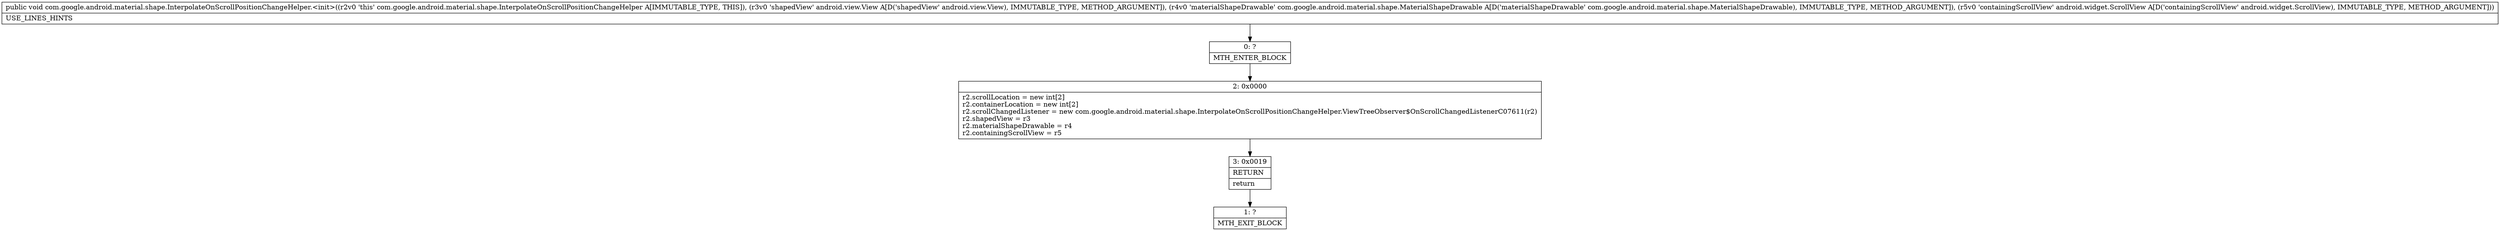 digraph "CFG forcom.google.android.material.shape.InterpolateOnScrollPositionChangeHelper.\<init\>(Landroid\/view\/View;Lcom\/google\/android\/material\/shape\/MaterialShapeDrawable;Landroid\/widget\/ScrollView;)V" {
Node_0 [shape=record,label="{0\:\ ?|MTH_ENTER_BLOCK\l}"];
Node_2 [shape=record,label="{2\:\ 0x0000|r2.scrollLocation = new int[2]\lr2.containerLocation = new int[2]\lr2.scrollChangedListener = new com.google.android.material.shape.InterpolateOnScrollPositionChangeHelper.ViewTreeObserver$OnScrollChangedListenerC07611(r2)\lr2.shapedView = r3\lr2.materialShapeDrawable = r4\lr2.containingScrollView = r5\l}"];
Node_3 [shape=record,label="{3\:\ 0x0019|RETURN\l|return\l}"];
Node_1 [shape=record,label="{1\:\ ?|MTH_EXIT_BLOCK\l}"];
MethodNode[shape=record,label="{public void com.google.android.material.shape.InterpolateOnScrollPositionChangeHelper.\<init\>((r2v0 'this' com.google.android.material.shape.InterpolateOnScrollPositionChangeHelper A[IMMUTABLE_TYPE, THIS]), (r3v0 'shapedView' android.view.View A[D('shapedView' android.view.View), IMMUTABLE_TYPE, METHOD_ARGUMENT]), (r4v0 'materialShapeDrawable' com.google.android.material.shape.MaterialShapeDrawable A[D('materialShapeDrawable' com.google.android.material.shape.MaterialShapeDrawable), IMMUTABLE_TYPE, METHOD_ARGUMENT]), (r5v0 'containingScrollView' android.widget.ScrollView A[D('containingScrollView' android.widget.ScrollView), IMMUTABLE_TYPE, METHOD_ARGUMENT]))  | USE_LINES_HINTS\l}"];
MethodNode -> Node_0;Node_0 -> Node_2;
Node_2 -> Node_3;
Node_3 -> Node_1;
}

